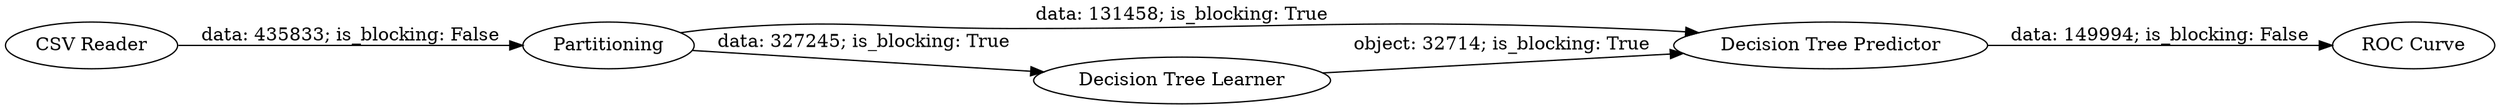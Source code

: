 digraph {
	"-4690567165072051721_4" [label="Decision Tree Predictor"]
	"-4690567165072051721_3" [label="Decision Tree Learner"]
	"-4690567165072051721_1" [label=Partitioning]
	"-4690567165072051721_2" [label="CSV Reader"]
	"-4690567165072051721_5" [label="ROC Curve"]
	"-4690567165072051721_4" -> "-4690567165072051721_5" [label="data: 149994; is_blocking: False"]
	"-4690567165072051721_1" -> "-4690567165072051721_3" [label="data: 327245; is_blocking: True"]
	"-4690567165072051721_1" -> "-4690567165072051721_4" [label="data: 131458; is_blocking: True"]
	"-4690567165072051721_2" -> "-4690567165072051721_1" [label="data: 435833; is_blocking: False"]
	"-4690567165072051721_3" -> "-4690567165072051721_4" [label="object: 32714; is_blocking: True"]
	rankdir=LR
}
